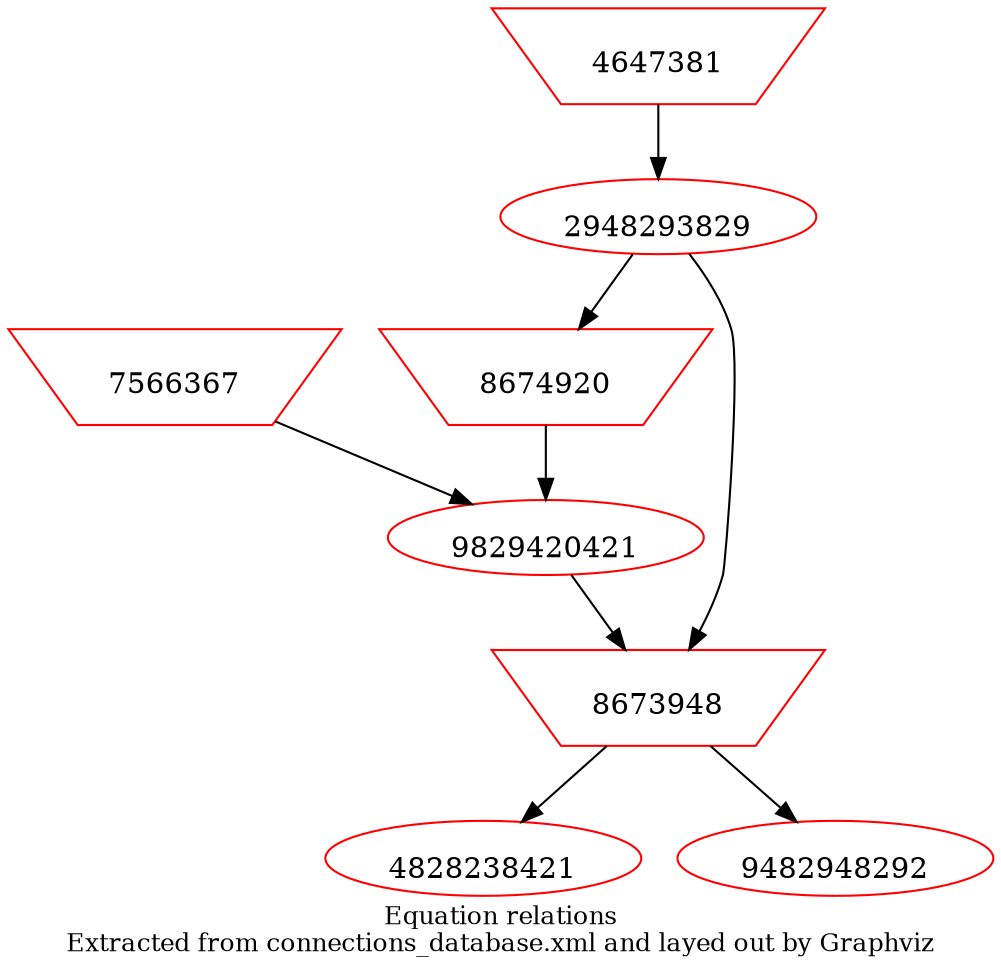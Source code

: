 # Graphviz
# date created: 20150805
# Command to produce output:
# neato -Tsvg thisfile.gv > out.svg
# http://www.graphviz.org/Gallery/directed/traffic_lights.gv.txt
# http://www.graphviz.org/content/traffic_lights
digraph physicsEquations {
overlap=false;
label="Equation relations\nExtracted from connections_database.xml and layed out by Graphviz";
fontsize=12;
2948293829 [shape=ellipse,color=red,image="/Users/benpayne/version_controlled/proofofconcept/lib/images_expression_png/2948293829.png",labelloc=b,URL="http://expre.com"];
4828238421 [shape=ellipse,color=red,image="/Users/benpayne/version_controlled/proofofconcept/lib/images_expression_png/4828238421.png",labelloc=b,URL="http://expre.com"];
9482948292 [shape=ellipse,color=red,image="/Users/benpayne/version_controlled/proofofconcept/lib/images_expression_png/9482948292.png",labelloc=b,URL="http://expre.com"];
9829420421 [shape=ellipse,color=red,image="/Users/benpayne/version_controlled/proofofconcept/lib/images_expression_png/9829420421.png",labelloc=b,URL="http://expre.com"];
7566367 [shape=invtrapezium,color=red,image="/Users/benpayne/version_controlled/proofofconcept/lib/images_infrule_png/declareInitialEq.png",labelloc=b,URL="http://infrule.com"];
8674920 [shape=invtrapezium,color=red,image="/Users/benpayne/version_controlled/proofofconcept/lib/images_infrule_png/swapLHSwithRHS.png",labelloc=b,URL="http://infrule.com"];
8673948 [shape=invtrapezium,color=red,image="/Users/benpayne/version_controlled/proofofconcept/lib/images_infrule_png/LHSofEqXeqLHSofEqY.png",labelloc=b,URL="http://infrule.com"];
4647381 [shape=invtrapezium,color=red,image="/Users/benpayne/version_controlled/proofofconcept/lib/images_infrule_png/declareInitialEq.png",labelloc=b,URL="http://infrule.com"];
7566367 -> 9829420421;
4647381 -> 2948293829;
9829420421 -> 8673948;
2948293829 -> 8673948;
8673948 -> 4828238421;
8673948 -> 9482948292;
2948293829 -> 8674920;
8674920 -> 9829420421;
}
